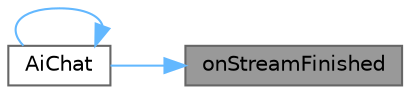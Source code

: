 digraph "onStreamFinished"
{
 // LATEX_PDF_SIZE
  bgcolor="transparent";
  edge [fontname=Helvetica,fontsize=10,labelfontname=Helvetica,labelfontsize=10];
  node [fontname=Helvetica,fontsize=10,shape=box,height=0.2,width=0.4];
  rankdir="RL";
  Node1 [id="Node000001",label="onStreamFinished",height=0.2,width=0.4,color="gray40", fillcolor="grey60", style="filled", fontcolor="black",tooltip="处理流式响应结束"];
  Node1 -> Node2 [id="edge1_Node000001_Node000002",dir="back",color="steelblue1",style="solid",tooltip=" "];
  Node2 [id="Node000002",label="AiChat",height=0.2,width=0.4,color="grey40", fillcolor="white", style="filled",URL="$class_ai_chat.html#aa81ad890a1cfb2189b3fa29fea2fb3e4",tooltip="构造函数，初始化 AI 聊天界面"];
  Node2 -> Node2 [id="edge2_Node000002_Node000002",dir="back",color="steelblue1",style="solid",tooltip=" "];
}
